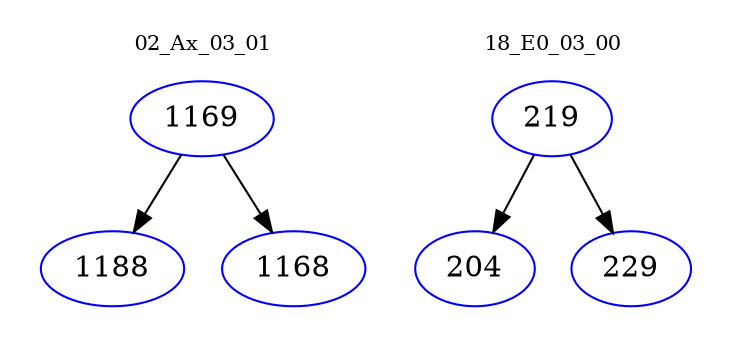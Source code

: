 digraph{
subgraph cluster_0 {
color = white
label = "02_Ax_03_01";
fontsize=10;
T0_1169 [label="1169", color="blue"]
T0_1169 -> T0_1188 [color="black"]
T0_1188 [label="1188", color="blue"]
T0_1169 -> T0_1168 [color="black"]
T0_1168 [label="1168", color="blue"]
}
subgraph cluster_1 {
color = white
label = "18_E0_03_00";
fontsize=10;
T1_219 [label="219", color="blue"]
T1_219 -> T1_204 [color="black"]
T1_204 [label="204", color="blue"]
T1_219 -> T1_229 [color="black"]
T1_229 [label="229", color="blue"]
}
}
